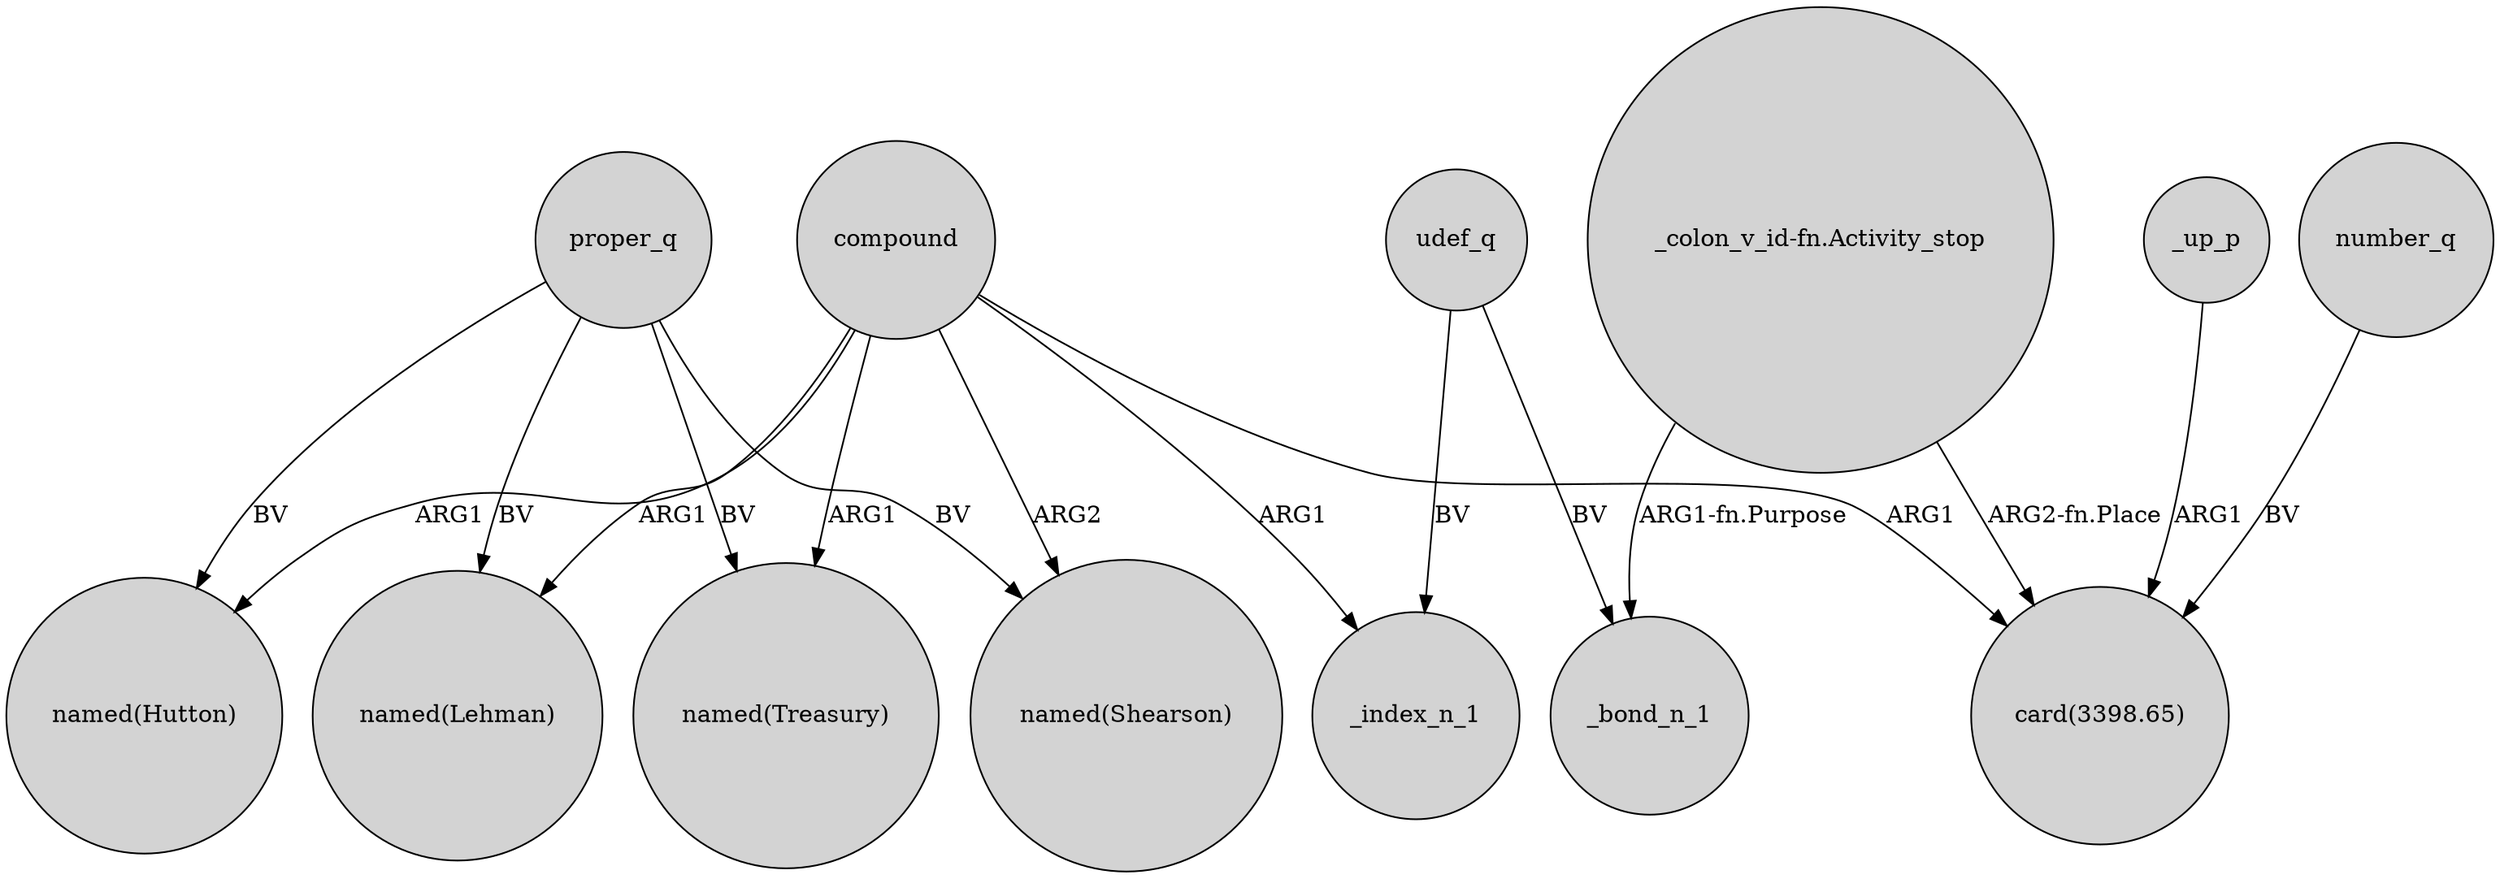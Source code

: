 digraph {
	node [shape=circle style=filled]
	udef_q -> _index_n_1 [label=BV]
	compound -> "named(Hutton)" [label=ARG1]
	proper_q -> "named(Treasury)" [label=BV]
	proper_q -> "named(Hutton)" [label=BV]
	compound -> "named(Treasury)" [label=ARG1]
	_up_p -> "card(3398.65)" [label=ARG1]
	proper_q -> "named(Lehman)" [label=BV]
	compound -> "card(3398.65)" [label=ARG1]
	compound -> "named(Shearson)" [label=ARG2]
	udef_q -> _bond_n_1 [label=BV]
	proper_q -> "named(Shearson)" [label=BV]
	number_q -> "card(3398.65)" [label=BV]
	"_colon_v_id-fn.Activity_stop" -> _bond_n_1 [label="ARG1-fn.Purpose"]
	compound -> _index_n_1 [label=ARG1]
	"_colon_v_id-fn.Activity_stop" -> "card(3398.65)" [label="ARG2-fn.Place"]
	compound -> "named(Lehman)" [label=ARG1]
}
